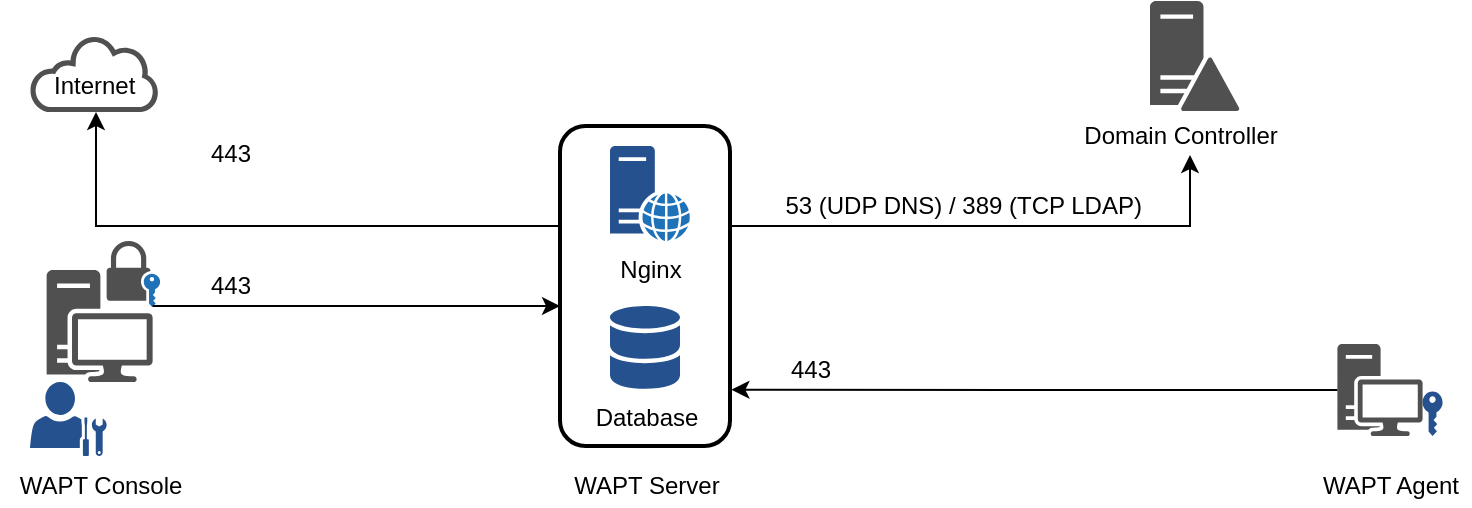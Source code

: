 <mxfile version="13.2.4" type="device"><diagram id="_lih4H7i8n-UMpy8ON9f" name="Page-1"><mxGraphModel dx="1422" dy="822" grid="1" gridSize="10" guides="1" tooltips="1" connect="1" arrows="1" fold="1" page="1" pageScale="1" pageWidth="1169" pageHeight="827" math="0" shadow="0"><root><mxCell id="0"/><mxCell id="1" parent="0"/><mxCell id="KTsHMfLs28wVSNDeJXh4-19" value="" style="edgeStyle=orthogonalEdgeStyle;rounded=0;orthogonalLoop=1;jettySize=auto;html=1;" parent="1" source="KTsHMfLs28wVSNDeJXh4-9" target="KTsHMfLs28wVSNDeJXh4-32" edge="1"><mxGeometry relative="1" as="geometry"><mxPoint x="780" y="180" as="targetPoint"/><Array as="points"><mxPoint x="810" y="300"/></Array></mxGeometry></mxCell><mxCell id="KTsHMfLs28wVSNDeJXh4-9" value="" style="rounded=1;whiteSpace=wrap;html=1;strokeWidth=2;" parent="1" vertex="1"><mxGeometry x="495" y="250" width="85" height="160" as="geometry"/></mxCell><mxCell id="KTsHMfLs28wVSNDeJXh4-1" value="" style="group" parent="1" vertex="1" connectable="0"><mxGeometry x="883.7" y="359.0" width="52.59" height="46" as="geometry"/></mxCell><mxCell id="KTsHMfLs28wVSNDeJXh4-2" value="" style="pointerEvents=1;shadow=0;dashed=0;html=1;strokeColor=none;fillColor=#505050;labelPosition=center;verticalLabelPosition=bottom;verticalAlign=top;outlineConnect=0;align=center;shape=mxgraph.office.devices.workstation;" parent="KTsHMfLs28wVSNDeJXh4-1" vertex="1"><mxGeometry width="42.59" height="46" as="geometry"/></mxCell><mxCell id="KTsHMfLs28wVSNDeJXh4-3" value="" style="pointerEvents=1;shadow=0;dashed=0;html=1;strokeColor=none;labelPosition=center;verticalLabelPosition=bottom;verticalAlign=top;outlineConnect=0;align=center;shape=mxgraph.office.security.key_permissions;fillColor=#26518f;aspect=fixed;" parent="KTsHMfLs28wVSNDeJXh4-1" vertex="1"><mxGeometry x="42.59" y="23.79" width="10" height="22.21" as="geometry"/></mxCell><mxCell id="KTsHMfLs28wVSNDeJXh4-4" value="WAPT Agent" style="text;html=1;align=center;verticalAlign=middle;resizable=0;points=[];;autosize=1;" parent="1" vertex="1"><mxGeometry x="870" y="420" width="80" height="20" as="geometry"/></mxCell><mxCell id="KTsHMfLs28wVSNDeJXh4-5" value="Nginx" style="pointerEvents=1;shadow=0;dashed=0;html=1;strokeColor=none;fillColor=#26518f;labelPosition=center;verticalLabelPosition=bottom;verticalAlign=top;outlineConnect=0;align=center;shape=mxgraph.office.servers.web_server_blue;" parent="1" vertex="1"><mxGeometry x="520" y="260" width="40" height="47.5" as="geometry"/></mxCell><mxCell id="KTsHMfLs28wVSNDeJXh4-8" value="Database" style="shadow=0;dashed=0;html=1;strokeColor=none;labelPosition=center;verticalLabelPosition=bottom;verticalAlign=top;outlineConnect=0;align=center;shape=mxgraph.office.databases.database_mini_2;fillColor=#26518f;" parent="1" vertex="1"><mxGeometry x="520" y="340" width="35" height="42" as="geometry"/></mxCell><mxCell id="KTsHMfLs28wVSNDeJXh4-10" value="WAPT Server" style="text;html=1;align=center;verticalAlign=middle;resizable=0;points=[];;autosize=1;" parent="1" vertex="1"><mxGeometry x="492.5" y="420" width="90" height="20" as="geometry"/></mxCell><mxCell id="KTsHMfLs28wVSNDeJXh4-14" value="" style="edgeStyle=orthogonalEdgeStyle;rounded=0;orthogonalLoop=1;jettySize=auto;html=1;entryX=1.011;entryY=0.887;entryDx=0;entryDy=0;entryPerimeter=0;" parent="1" source="KTsHMfLs28wVSNDeJXh4-2" edge="1"><mxGeometry relative="1" as="geometry"><mxPoint x="580.714" y="381.857" as="targetPoint"/></mxGeometry></mxCell><mxCell id="KTsHMfLs28wVSNDeJXh4-16" value="443" style="text;html=1;align=center;verticalAlign=middle;resizable=0;points=[];;autosize=1;" parent="1" vertex="1"><mxGeometry x="600" y="362" width="40" height="20" as="geometry"/></mxCell><mxCell id="KTsHMfLs28wVSNDeJXh4-20" value="53 (UDP DNS) / 389 (TCP LDAP)&amp;nbsp;" style="text;html=1;align=center;verticalAlign=middle;resizable=0;points=[];;autosize=1;" parent="1" vertex="1"><mxGeometry x="597.5" y="279.75" width="200" height="20" as="geometry"/></mxCell><mxCell id="KTsHMfLs28wVSNDeJXh4-30" value="" style="edgeStyle=orthogonalEdgeStyle;rounded=0;orthogonalLoop=1;jettySize=auto;html=1;" parent="1" target="KTsHMfLs28wVSNDeJXh4-29" edge="1"><mxGeometry relative="1" as="geometry"><mxPoint x="496" y="300" as="sourcePoint"/><mxPoint x="318.214" y="540.857" as="targetPoint"/><Array as="points"><mxPoint x="496" y="300"/><mxPoint x="263" y="300"/></Array></mxGeometry></mxCell><mxCell id="KTsHMfLs28wVSNDeJXh4-31" value="443" style="text;html=1;align=center;verticalAlign=middle;resizable=0;points=[];;autosize=1;" parent="1" vertex="1"><mxGeometry x="310" y="253.75" width="40" height="20" as="geometry"/></mxCell><mxCell id="KTsHMfLs28wVSNDeJXh4-33" value="" style="group" parent="1" vertex="1" connectable="0"><mxGeometry x="750" y="187.5" width="110" height="77" as="geometry"/></mxCell><mxCell id="KTsHMfLs28wVSNDeJXh4-17" value="" style="pointerEvents=1;shadow=0;dashed=0;html=1;strokeColor=none;fillColor=#505050;labelPosition=center;verticalLabelPosition=bottom;verticalAlign=top;outlineConnect=0;align=center;shape=mxgraph.office.servers.domain_controller;" parent="KTsHMfLs28wVSNDeJXh4-33" vertex="1"><mxGeometry x="40" width="45" height="55" as="geometry"/></mxCell><mxCell id="KTsHMfLs28wVSNDeJXh4-32" value="Domain Controller" style="text;html=1;align=center;verticalAlign=middle;resizable=0;points=[];;autosize=1;" parent="KTsHMfLs28wVSNDeJXh4-33" vertex="1"><mxGeometry y="57" width="110" height="20" as="geometry"/></mxCell><mxCell id="KTsHMfLs28wVSNDeJXh4-36" value="" style="group" parent="1" vertex="1" connectable="0"><mxGeometry x="230" y="307.5" width="65.06" height="112.52" as="geometry"/></mxCell><mxCell id="KTsHMfLs28wVSNDeJXh4-37" value="" style="pointerEvents=1;shadow=0;dashed=0;html=1;strokeColor=none;fillColor=#505050;labelPosition=center;verticalLabelPosition=bottom;verticalAlign=top;outlineConnect=0;align=center;shape=mxgraph.office.devices.workstation;" parent="KTsHMfLs28wVSNDeJXh4-36" vertex="1"><mxGeometry x="8.32" y="14.52" width="53" height="56" as="geometry"/></mxCell><mxCell id="KTsHMfLs28wVSNDeJXh4-38" value="" style="pointerEvents=1;shadow=0;dashed=0;html=1;strokeColor=none;fillColor=#505050;labelPosition=center;verticalLabelPosition=bottom;verticalAlign=top;outlineConnect=0;align=center;shape=mxgraph.office.security.lock_with_key_security_blue;" parent="KTsHMfLs28wVSNDeJXh4-36" vertex="1"><mxGeometry x="38.32" width="26.74" height="33" as="geometry"/></mxCell><mxCell id="KTsHMfLs28wVSNDeJXh4-39" value="" style="pointerEvents=1;shadow=0;dashed=0;html=1;strokeColor=none;fillColor=#26518f;labelPosition=center;verticalLabelPosition=bottom;verticalAlign=top;outlineConnect=0;align=center;shape=mxgraph.office.users.administrator;" parent="KTsHMfLs28wVSNDeJXh4-36" vertex="1"><mxGeometry y="70.52" width="38.32" height="37" as="geometry"/></mxCell><mxCell id="KTsHMfLs28wVSNDeJXh4-40" value="" style="group" parent="1" vertex="1" connectable="0"><mxGeometry x="230" y="204.99" width="70" height="38.03" as="geometry"/></mxCell><mxCell id="KTsHMfLs28wVSNDeJXh4-28" value="Internet" style="text;html=1;resizable=0;autosize=1;align=left;verticalAlign=top;spacingTop=-4;points=[];rotation=0;" parent="KTsHMfLs28wVSNDeJXh4-40" vertex="1"><mxGeometry x="10" y="15" width="60" height="20" as="geometry"/></mxCell><mxCell id="KTsHMfLs28wVSNDeJXh4-29" value="" style="pointerEvents=1;shadow=0;dashed=0;html=1;strokeColor=none;fillColor=#505050;labelPosition=center;verticalLabelPosition=bottom;outlineConnect=0;verticalAlign=top;align=center;shape=mxgraph.office.clouds.cloud;" parent="KTsHMfLs28wVSNDeJXh4-40" vertex="1"><mxGeometry width="65" height="38.03" as="geometry"/></mxCell><mxCell id="KTsHMfLs28wVSNDeJXh4-43" value="WAPT Console" style="text;html=1;align=center;verticalAlign=middle;resizable=0;points=[];;autosize=1;" parent="1" vertex="1"><mxGeometry x="215" y="420" width="100" height="20" as="geometry"/></mxCell><mxCell id="KTsHMfLs28wVSNDeJXh4-47" value="443" style="text;html=1;align=center;verticalAlign=middle;resizable=0;points=[];;autosize=1;" parent="1" vertex="1"><mxGeometry x="310" y="320" width="40" height="20" as="geometry"/></mxCell><mxCell id="KTsHMfLs28wVSNDeJXh4-49" value="" style="edgeStyle=orthogonalEdgeStyle;rounded=0;orthogonalLoop=1;jettySize=auto;html=1;" parent="1" source="KTsHMfLs28wVSNDeJXh4-37" target="KTsHMfLs28wVSNDeJXh4-9" edge="1"><mxGeometry relative="1" as="geometry"><mxPoint x="261.481" y="314.37" as="sourcePoint"/><mxPoint x="494.997" y="345.626" as="targetPoint"/><Array as="points"><mxPoint x="340" y="340"/><mxPoint x="340" y="340"/></Array></mxGeometry></mxCell></root></mxGraphModel></diagram></mxfile>
